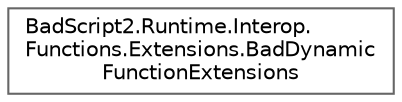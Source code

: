 digraph "Graphical Class Hierarchy"
{
 // LATEX_PDF_SIZE
  bgcolor="transparent";
  edge [fontname=Helvetica,fontsize=10,labelfontname=Helvetica,labelfontsize=10];
  node [fontname=Helvetica,fontsize=10,shape=box,height=0.2,width=0.4];
  rankdir="LR";
  Node0 [id="Node000000",label="BadScript2.Runtime.Interop.\lFunctions.Extensions.BadDynamic\lFunctionExtensions",height=0.2,width=0.4,color="grey40", fillcolor="white", style="filled",URL="$class_bad_script2_1_1_runtime_1_1_interop_1_1_functions_1_1_extensions_1_1_bad_dynamic_function_extensions.html",tooltip=" "];
}
